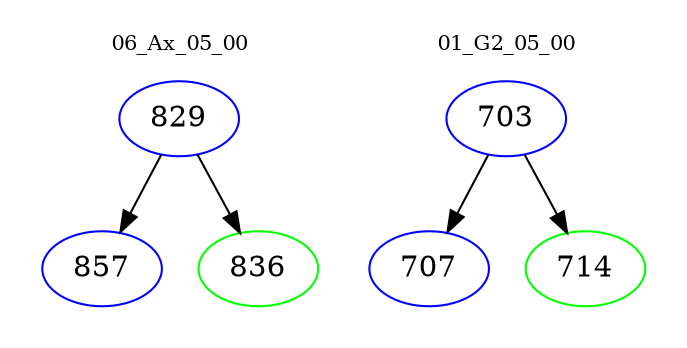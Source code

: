 digraph{
subgraph cluster_0 {
color = white
label = "06_Ax_05_00";
fontsize=10;
T0_829 [label="829", color="blue"]
T0_829 -> T0_857 [color="black"]
T0_857 [label="857", color="blue"]
T0_829 -> T0_836 [color="black"]
T0_836 [label="836", color="green"]
}
subgraph cluster_1 {
color = white
label = "01_G2_05_00";
fontsize=10;
T1_703 [label="703", color="blue"]
T1_703 -> T1_707 [color="black"]
T1_707 [label="707", color="blue"]
T1_703 -> T1_714 [color="black"]
T1_714 [label="714", color="green"]
}
}

